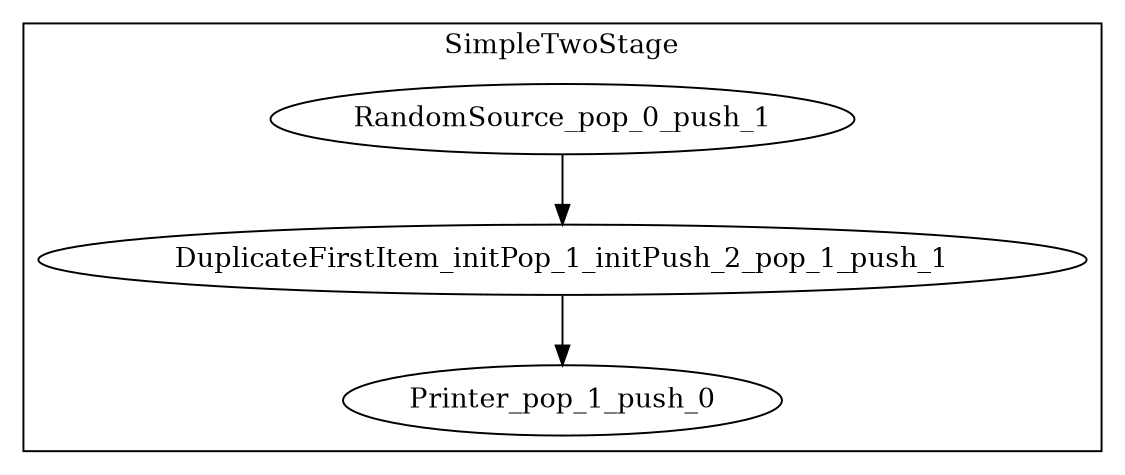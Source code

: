 digraph streamit {
size="7.5,10";subgraph cluster_SimpleTwoStage_0 {
label = "SimpleTwoStage";
RandomSource_pop_0_push_1_1 -> DuplicateFirstItem_initPop_1_initPush_2_pop_1_push_1_2
DuplicateFirstItem_initPop_1_initPush_2_pop_1_push_1_2 -> Printer_pop_1_push_0_3
RandomSource_pop_0_push_1_1 [ label="RandomSource_pop_0_push_1" ]
DuplicateFirstItem_initPop_1_initPush_2_pop_1_push_1_2 [ label="DuplicateFirstItem_initPop_1_initPush_2_pop_1_push_1" ]
Printer_pop_1_push_0_3 [ label="Printer_pop_1_push_0" ]
}
}
